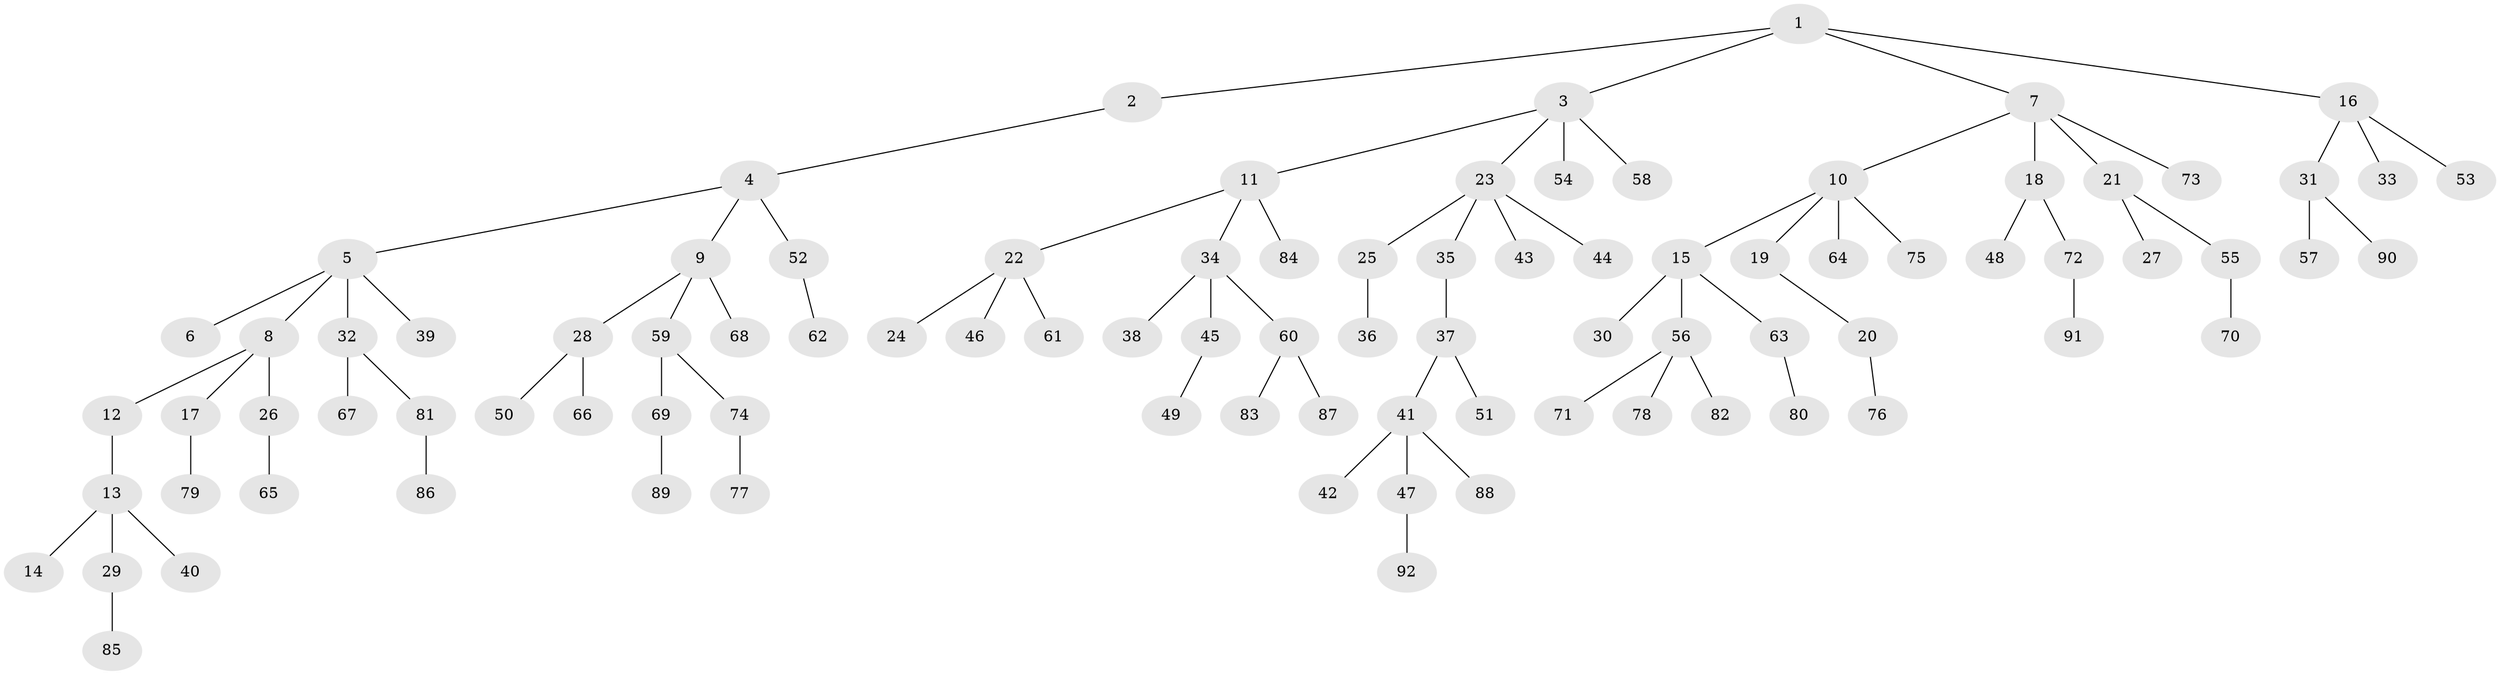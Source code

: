// coarse degree distribution, {7: 0.03225806451612903, 2: 0.11290322580645161, 1: 0.6612903225806451, 6: 0.04838709677419355, 4: 0.03225806451612903, 3: 0.06451612903225806, 5: 0.04838709677419355}
// Generated by graph-tools (version 1.1) at 2025/42/03/06/25 10:42:03]
// undirected, 92 vertices, 91 edges
graph export_dot {
graph [start="1"]
  node [color=gray90,style=filled];
  1;
  2;
  3;
  4;
  5;
  6;
  7;
  8;
  9;
  10;
  11;
  12;
  13;
  14;
  15;
  16;
  17;
  18;
  19;
  20;
  21;
  22;
  23;
  24;
  25;
  26;
  27;
  28;
  29;
  30;
  31;
  32;
  33;
  34;
  35;
  36;
  37;
  38;
  39;
  40;
  41;
  42;
  43;
  44;
  45;
  46;
  47;
  48;
  49;
  50;
  51;
  52;
  53;
  54;
  55;
  56;
  57;
  58;
  59;
  60;
  61;
  62;
  63;
  64;
  65;
  66;
  67;
  68;
  69;
  70;
  71;
  72;
  73;
  74;
  75;
  76;
  77;
  78;
  79;
  80;
  81;
  82;
  83;
  84;
  85;
  86;
  87;
  88;
  89;
  90;
  91;
  92;
  1 -- 2;
  1 -- 3;
  1 -- 7;
  1 -- 16;
  2 -- 4;
  3 -- 11;
  3 -- 23;
  3 -- 54;
  3 -- 58;
  4 -- 5;
  4 -- 9;
  4 -- 52;
  5 -- 6;
  5 -- 8;
  5 -- 32;
  5 -- 39;
  7 -- 10;
  7 -- 18;
  7 -- 21;
  7 -- 73;
  8 -- 12;
  8 -- 17;
  8 -- 26;
  9 -- 28;
  9 -- 59;
  9 -- 68;
  10 -- 15;
  10 -- 19;
  10 -- 64;
  10 -- 75;
  11 -- 22;
  11 -- 34;
  11 -- 84;
  12 -- 13;
  13 -- 14;
  13 -- 29;
  13 -- 40;
  15 -- 30;
  15 -- 56;
  15 -- 63;
  16 -- 31;
  16 -- 33;
  16 -- 53;
  17 -- 79;
  18 -- 48;
  18 -- 72;
  19 -- 20;
  20 -- 76;
  21 -- 27;
  21 -- 55;
  22 -- 24;
  22 -- 46;
  22 -- 61;
  23 -- 25;
  23 -- 35;
  23 -- 43;
  23 -- 44;
  25 -- 36;
  26 -- 65;
  28 -- 50;
  28 -- 66;
  29 -- 85;
  31 -- 57;
  31 -- 90;
  32 -- 67;
  32 -- 81;
  34 -- 38;
  34 -- 45;
  34 -- 60;
  35 -- 37;
  37 -- 41;
  37 -- 51;
  41 -- 42;
  41 -- 47;
  41 -- 88;
  45 -- 49;
  47 -- 92;
  52 -- 62;
  55 -- 70;
  56 -- 71;
  56 -- 78;
  56 -- 82;
  59 -- 69;
  59 -- 74;
  60 -- 83;
  60 -- 87;
  63 -- 80;
  69 -- 89;
  72 -- 91;
  74 -- 77;
  81 -- 86;
}
